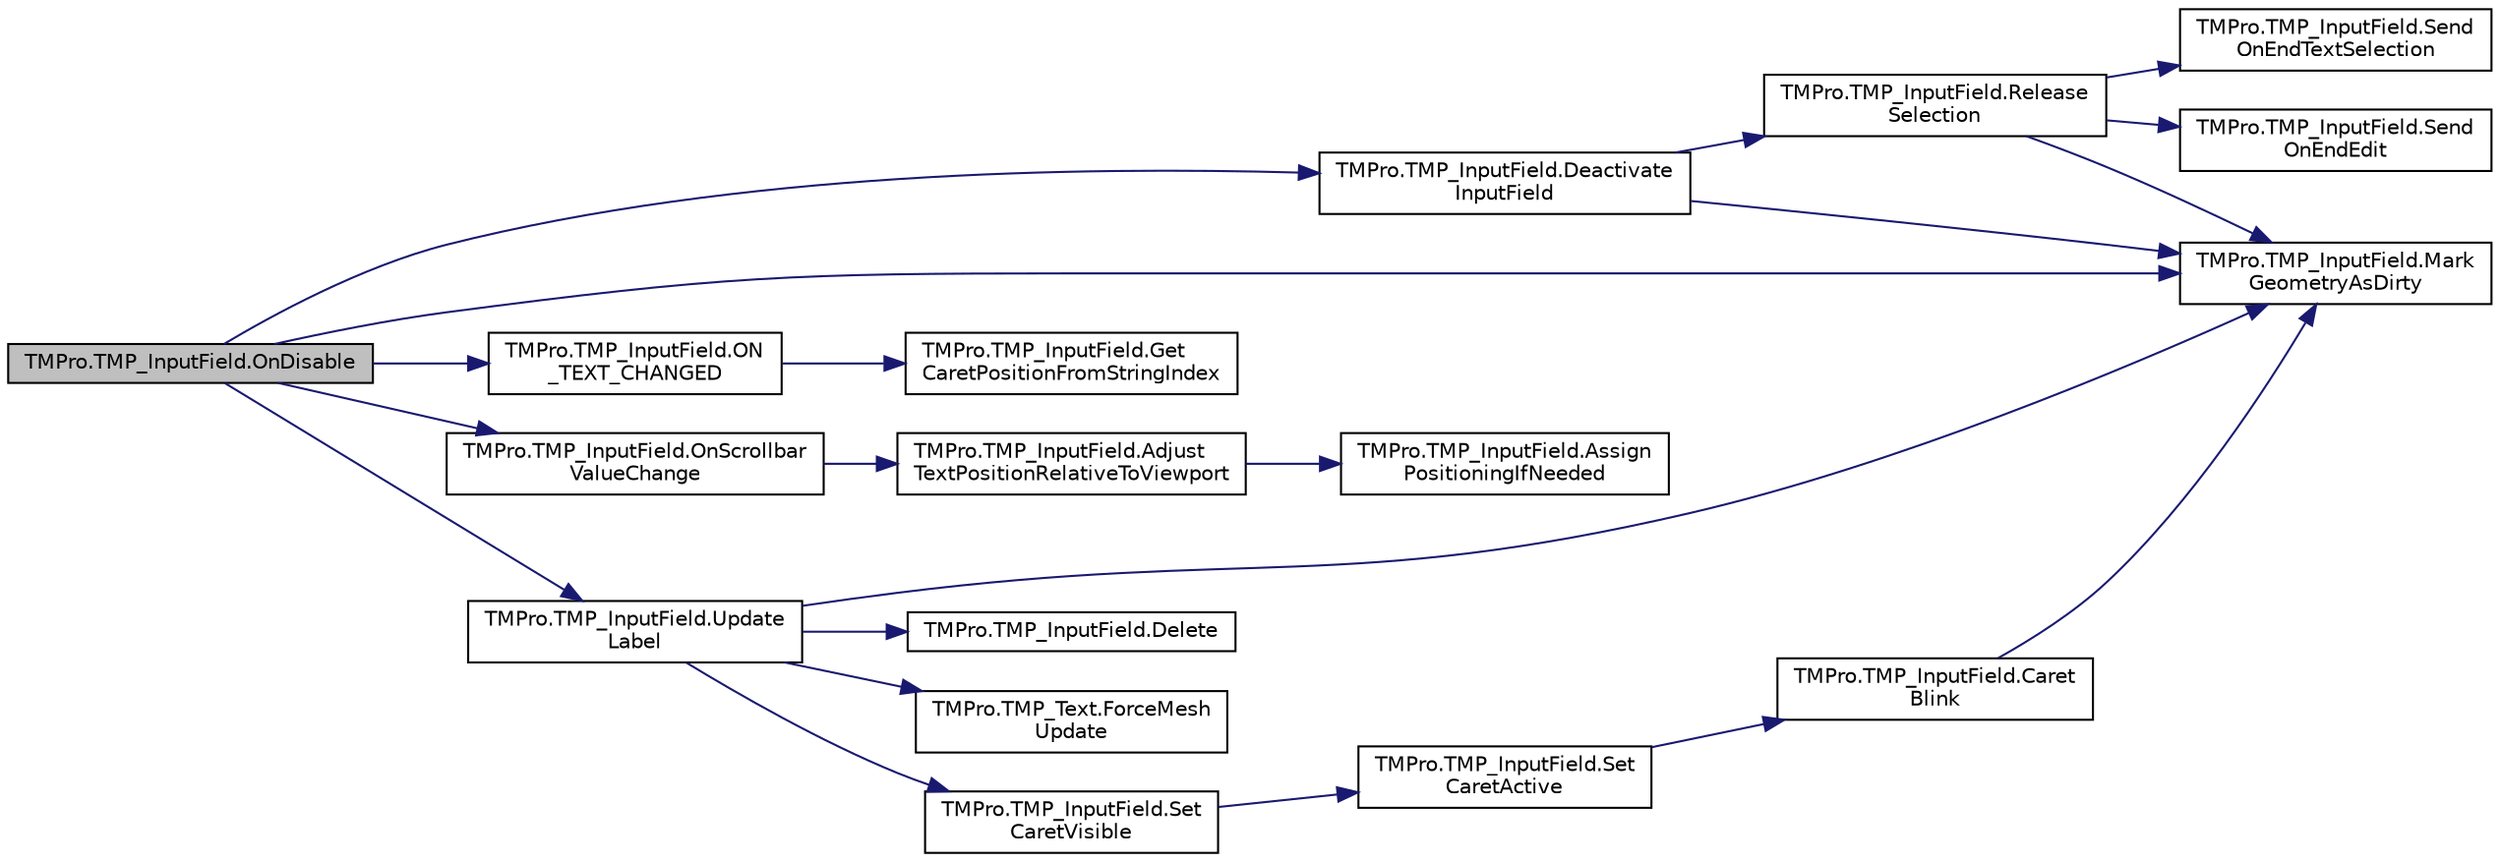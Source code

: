 digraph "TMPro.TMP_InputField.OnDisable"
{
 // LATEX_PDF_SIZE
  edge [fontname="Helvetica",fontsize="10",labelfontname="Helvetica",labelfontsize="10"];
  node [fontname="Helvetica",fontsize="10",shape=record];
  rankdir="LR";
  Node1 [label="TMPro.TMP_InputField.OnDisable",height=0.2,width=0.4,color="black", fillcolor="grey75", style="filled", fontcolor="black",tooltip=" "];
  Node1 -> Node2 [color="midnightblue",fontsize="10",style="solid",fontname="Helvetica"];
  Node2 [label="TMPro.TMP_InputField.Deactivate\lInputField",height=0.2,width=0.4,color="black", fillcolor="white", style="filled",URL="$class_t_m_pro_1_1_t_m_p___input_field.html#af972523ea46f02204c7471f54ccd61b6",tooltip=" "];
  Node2 -> Node3 [color="midnightblue",fontsize="10",style="solid",fontname="Helvetica"];
  Node3 [label="TMPro.TMP_InputField.Mark\lGeometryAsDirty",height=0.2,width=0.4,color="black", fillcolor="white", style="filled",URL="$class_t_m_pro_1_1_t_m_p___input_field.html#a482e4359df02f2c5df4c2b9a27e28af2",tooltip=" "];
  Node2 -> Node4 [color="midnightblue",fontsize="10",style="solid",fontname="Helvetica"];
  Node4 [label="TMPro.TMP_InputField.Release\lSelection",height=0.2,width=0.4,color="black", fillcolor="white", style="filled",URL="$class_t_m_pro_1_1_t_m_p___input_field.html#a0ca70769250b44af1ef6a8c743f5563e",tooltip=" "];
  Node4 -> Node3 [color="midnightblue",fontsize="10",style="solid",fontname="Helvetica"];
  Node4 -> Node5 [color="midnightblue",fontsize="10",style="solid",fontname="Helvetica"];
  Node5 [label="TMPro.TMP_InputField.Send\lOnEndEdit",height=0.2,width=0.4,color="black", fillcolor="white", style="filled",URL="$class_t_m_pro_1_1_t_m_p___input_field.html#adba4a85e3c7777a5573ed2ff139e4517",tooltip="Submit the input field's text."];
  Node4 -> Node6 [color="midnightblue",fontsize="10",style="solid",fontname="Helvetica"];
  Node6 [label="TMPro.TMP_InputField.Send\lOnEndTextSelection",height=0.2,width=0.4,color="black", fillcolor="white", style="filled",URL="$class_t_m_pro_1_1_t_m_p___input_field.html#ac3305c44c797f1f8c62d81851e8f118c",tooltip=" "];
  Node1 -> Node3 [color="midnightblue",fontsize="10",style="solid",fontname="Helvetica"];
  Node1 -> Node7 [color="midnightblue",fontsize="10",style="solid",fontname="Helvetica"];
  Node7 [label="TMPro.TMP_InputField.ON\l_TEXT_CHANGED",height=0.2,width=0.4,color="black", fillcolor="white", style="filled",URL="$class_t_m_pro_1_1_t_m_p___input_field.html#ad24fc99204ff2f03406ee835043057f8",tooltip="Method used to update the tracking of the caret position when the text object has been regenerated."];
  Node7 -> Node8 [color="midnightblue",fontsize="10",style="solid",fontname="Helvetica"];
  Node8 [label="TMPro.TMP_InputField.Get\lCaretPositionFromStringIndex",height=0.2,width=0.4,color="black", fillcolor="white", style="filled",URL="$class_t_m_pro_1_1_t_m_p___input_field.html#ac4930a9d65094aae17eb5228c250d5fc",tooltip=" "];
  Node1 -> Node9 [color="midnightblue",fontsize="10",style="solid",fontname="Helvetica"];
  Node9 [label="TMPro.TMP_InputField.OnScrollbar\lValueChange",height=0.2,width=0.4,color="black", fillcolor="white", style="filled",URL="$class_t_m_pro_1_1_t_m_p___input_field.html#afc3b55a092b7b15ebd78c11086652297",tooltip="Function to update the vertical position of the text container when OnValueChanged event is received ..."];
  Node9 -> Node10 [color="midnightblue",fontsize="10",style="solid",fontname="Helvetica"];
  Node10 [label="TMPro.TMP_InputField.Adjust\lTextPositionRelativeToViewport",height=0.2,width=0.4,color="black", fillcolor="white", style="filled",URL="$class_t_m_pro_1_1_t_m_p___input_field.html#a5f9b5509963b63a1014faca287d6bf35",tooltip="Adjusts the relative position of the body of the text relative to the viewport."];
  Node10 -> Node11 [color="midnightblue",fontsize="10",style="solid",fontname="Helvetica"];
  Node11 [label="TMPro.TMP_InputField.Assign\lPositioningIfNeeded",height=0.2,width=0.4,color="black", fillcolor="white", style="filled",URL="$class_t_m_pro_1_1_t_m_p___input_field.html#abce938fc651f273940a1eadf8e370b83",tooltip="Method to keep the Caret RectTransform properties in sync with the text object's RectTransform"];
  Node1 -> Node12 [color="midnightblue",fontsize="10",style="solid",fontname="Helvetica"];
  Node12 [label="TMPro.TMP_InputField.Update\lLabel",height=0.2,width=0.4,color="black", fillcolor="white", style="filled",URL="$class_t_m_pro_1_1_t_m_p___input_field.html#a1ac4c595e5f686b371e27745b0a2c99b",tooltip="Update the visual text Text."];
  Node12 -> Node13 [color="midnightblue",fontsize="10",style="solid",fontname="Helvetica"];
  Node13 [label="TMPro.TMP_InputField.Delete",height=0.2,width=0.4,color="black", fillcolor="white", style="filled",URL="$class_t_m_pro_1_1_t_m_p___input_field.html#a2c8f65c1b6e86ca3c8b4722f5cf60ec5",tooltip=" "];
  Node12 -> Node14 [color="midnightblue",fontsize="10",style="solid",fontname="Helvetica"];
  Node14 [label="TMPro.TMP_Text.ForceMesh\lUpdate",height=0.2,width=0.4,color="black", fillcolor="white", style="filled",URL="$class_t_m_pro_1_1_t_m_p___text.html#acc79714f2b21eff7b784d8282a6f7756",tooltip="Function to force regeneration of the text object before its normal process time. This is useful when..."];
  Node12 -> Node3 [color="midnightblue",fontsize="10",style="solid",fontname="Helvetica"];
  Node12 -> Node15 [color="midnightblue",fontsize="10",style="solid",fontname="Helvetica"];
  Node15 [label="TMPro.TMP_InputField.Set\lCaretVisible",height=0.2,width=0.4,color="black", fillcolor="white", style="filled",URL="$class_t_m_pro_1_1_t_m_p___input_field.html#a030afeefea78528951250800d7b118ca",tooltip=" "];
  Node15 -> Node16 [color="midnightblue",fontsize="10",style="solid",fontname="Helvetica"];
  Node16 [label="TMPro.TMP_InputField.Set\lCaretActive",height=0.2,width=0.4,color="black", fillcolor="white", style="filled",URL="$class_t_m_pro_1_1_t_m_p___input_field.html#ac9346a292c16405409b5feef4f216a6f",tooltip=" "];
  Node16 -> Node17 [color="midnightblue",fontsize="10",style="solid",fontname="Helvetica"];
  Node17 [label="TMPro.TMP_InputField.Caret\lBlink",height=0.2,width=0.4,color="black", fillcolor="white", style="filled",URL="$class_t_m_pro_1_1_t_m_p___input_field.html#ab8dc0e488b488ce23fc3b17be8df097f",tooltip=" "];
  Node17 -> Node3 [color="midnightblue",fontsize="10",style="solid",fontname="Helvetica"];
}
